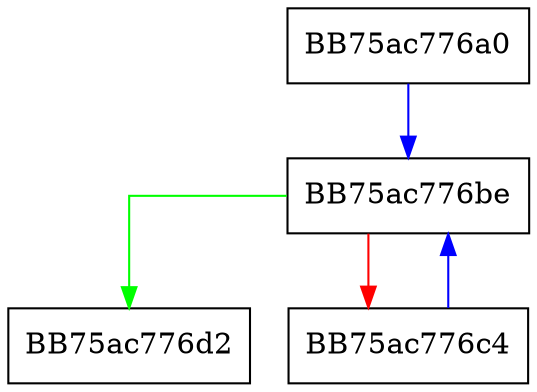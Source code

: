 digraph PreRebootCleanup {
  node [shape="box"];
  graph [splines=ortho];
  BB75ac776a0 -> BB75ac776be [color="blue"];
  BB75ac776be -> BB75ac776d2 [color="green"];
  BB75ac776be -> BB75ac776c4 [color="red"];
  BB75ac776c4 -> BB75ac776be [color="blue"];
}